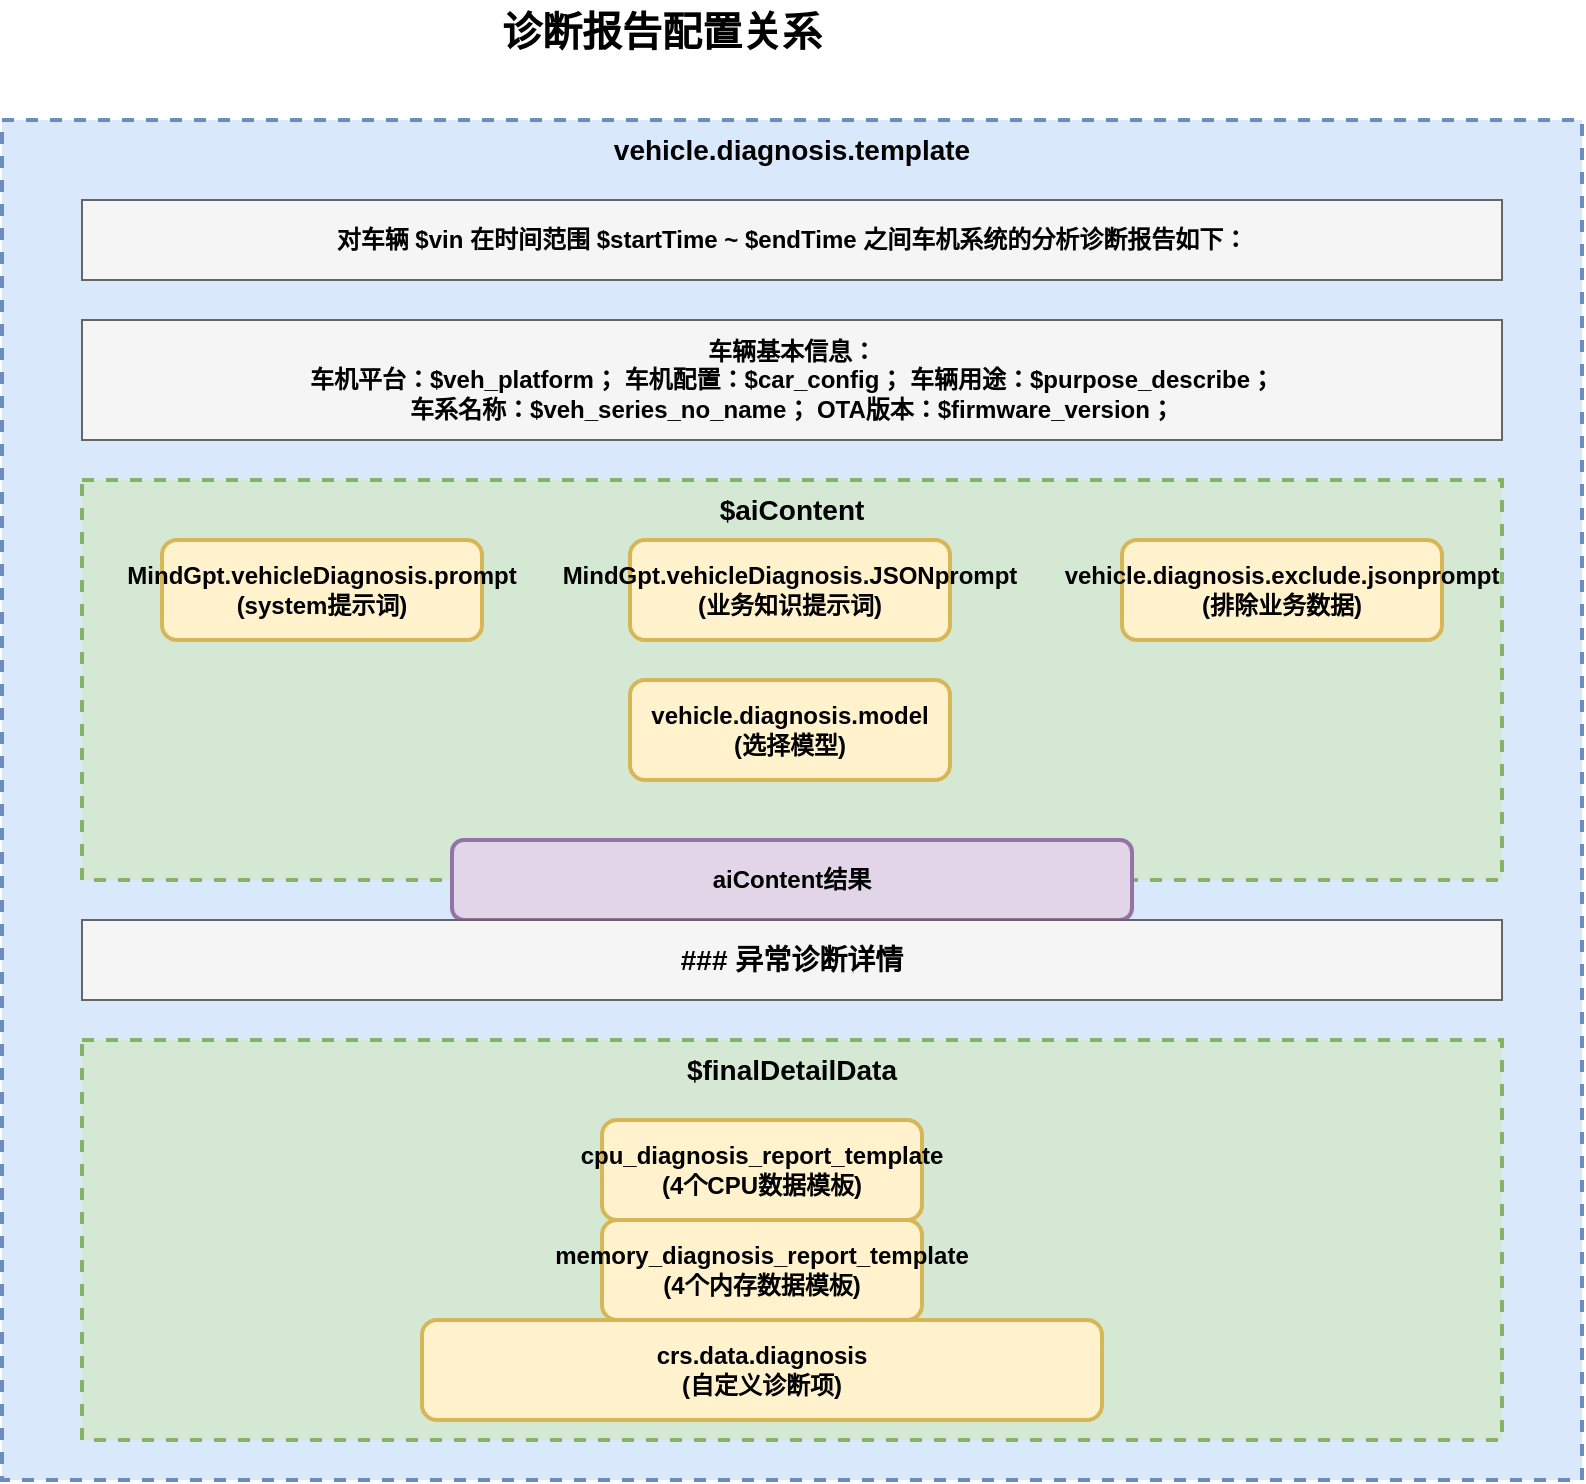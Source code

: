 <mxfile version="26.1.1">
  <diagram name="第 1 页" id="7Y3RMGJmRYGK-CS497bg">
    <mxGraphModel dx="1434" dy="738" grid="1" gridSize="10" guides="1" tooltips="1" connect="1" arrows="1" fold="1" page="1" pageScale="1" pageWidth="827" pageHeight="1169" math="0" shadow="0">
      <root>
        <mxCell id="0" />
        <mxCell id="1" parent="0" />
        <mxCell id="title" value="&lt;b&gt;&lt;font style=&quot;font-size: 20px;&quot;&gt;诊断报告配置关系&lt;/font&gt;&lt;/b&gt;" style="text;html=1;strokeColor=none;fillColor=none;align=center;verticalAlign=middle;whiteSpace=wrap;rounded=0;" vertex="1" parent="1">
          <mxGeometry x="240" y="20" width="380" height="30" as="geometry" />
        </mxCell>
        <mxCell id="report-container" value="&lt;b&gt;vehicle.diagnosis.template&lt;/b&gt;" style="rounded=0;whiteSpace=wrap;html=1;fontSize=14;fillColor=#dae8fc;strokeColor=#6c8ebf;strokeWidth=2;align=center;verticalAlign=top;dashed=1;" vertex="1" parent="1">
          <mxGeometry x="100" y="80" width="790" height="680" as="geometry" />
        </mxCell>
        <mxCell id="report-header" value="&lt;b&gt;对车辆 $vin 在时间范围 $startTime ~ $endTime 之间车机系统的分析诊断报告如下：&lt;/b&gt;" style="rounded=0;whiteSpace=wrap;html=1;fontSize=12;fillColor=#f5f5f5;strokeColor=#666666;strokeWidth=1;" vertex="1" parent="1">
          <mxGeometry x="140" y="120" width="710" height="40" as="geometry" />
        </mxCell>
        <mxCell id="vehicle-info" value="&lt;b&gt;车辆基本信息：&lt;br&gt;车机平台：$veh_platform； 车机配置：$car_config； 车辆用途：$purpose_describe；&lt;br&gt;车系名称：$veh_series_no_name； OTA版本：$firmware_version；&lt;/b&gt;" style="rounded=0;whiteSpace=wrap;html=1;fontSize=12;fillColor=#f5f5f5;strokeColor=#666666;strokeWidth=1;" vertex="1" parent="1">
          <mxGeometry x="140" y="180" width="710" height="60" as="geometry" />
        </mxCell>
        <mxCell id="ai-content-area" value="&lt;b&gt;$aiContent&lt;/b&gt;" style="rounded=0;whiteSpace=wrap;html=1;fontSize=14;fillColor=#d5e8d4;strokeColor=#82b366;strokeWidth=2;align=center;verticalAlign=top;dashed=1;" vertex="1" parent="1">
          <mxGeometry x="140" y="260" width="710" height="200" as="geometry" />
        </mxCell>
        <mxCell id="system-prompt" value="&lt;b&gt;MindGpt.vehicleDiagnosis.prompt&lt;br&gt;(system提示词)&lt;/b&gt;" style="rounded=1;whiteSpace=wrap;html=1;fontSize=12;fillColor=#fff2cc;strokeColor=#d6b656;strokeWidth=2;" vertex="1" parent="1">
          <mxGeometry x="180" y="290" width="160" height="50" as="geometry" />
        </mxCell>
        <mxCell id="json-prompt" value="&lt;b&gt;MindGpt.vehicleDiagnosis.JSONprompt&lt;br&gt;(业务知识提示词)&lt;/b&gt;" style="rounded=1;whiteSpace=wrap;html=1;fontSize=12;fillColor=#fff2cc;strokeColor=#d6b656;strokeWidth=2;" vertex="1" parent="1">
          <mxGeometry x="414" y="290" width="160" height="50" as="geometry" />
        </mxCell>
        <mxCell id="exclude-prompt" value="&lt;b&gt;vehicle.diagnosis.exclude.jsonprompt&lt;br&gt;(排除业务数据)&lt;/b&gt;" style="rounded=1;whiteSpace=wrap;html=1;fontSize=12;fillColor=#fff2cc;strokeColor=#d6b656;strokeWidth=2;" vertex="1" parent="1">
          <mxGeometry x="660" y="290" width="160" height="50" as="geometry" />
        </mxCell>
        <mxCell id="model-selection" value="&lt;b&gt;vehicle.diagnosis.model&lt;br&gt;(选择模型)&lt;/b&gt;" style="rounded=1;whiteSpace=wrap;html=1;fontSize=12;fillColor=#fff2cc;strokeColor=#d6b656;strokeWidth=2;" vertex="1" parent="1">
          <mxGeometry x="414" y="360" width="160" height="50" as="geometry" />
        </mxCell>
        <mxCell id="ai-result" value="&lt;b&gt;aiContent结果&lt;/b&gt;" style="rounded=1;whiteSpace=wrap;html=1;fontSize=12;fillColor=#e1d5e7;strokeColor=#9673a6;strokeWidth=2;" vertex="1" parent="1">
          <mxGeometry x="325" y="440" width="340" height="40" as="geometry" />
        </mxCell>
        <mxCell id="detail-title" value="&lt;b&gt;### 异常诊断详情&lt;/b&gt;" style="rounded=0;whiteSpace=wrap;html=1;fontSize=14;fillColor=#f5f5f5;strokeColor=#666666;strokeWidth=1;" vertex="1" parent="1">
          <mxGeometry x="140" y="480" width="710" height="40" as="geometry" />
        </mxCell>
        <mxCell id="detail-data-area" value="&lt;b&gt;$finalDetailData&lt;/b&gt;" style="rounded=0;whiteSpace=wrap;html=1;fontSize=14;fillColor=#d5e8d4;strokeColor=#82b366;strokeWidth=2;align=center;verticalAlign=top;dashed=1;" vertex="1" parent="1">
          <mxGeometry x="140" y="540" width="710" height="200" as="geometry" />
        </mxCell>
        <mxCell id="cpu-template" value="&lt;b&gt;cpu_diagnosis_report_template&lt;br&gt;(4个CPU数据模板)&lt;/b&gt;" style="rounded=1;whiteSpace=wrap;html=1;fontSize=12;fillColor=#fff2cc;strokeColor=#d6b656;strokeWidth=2;" vertex="1" parent="1">
          <mxGeometry x="400" y="580" width="160" height="50" as="geometry" />
        </mxCell>
        <mxCell id="memory-template" value="&lt;b&gt;memory_diagnosis_report_template&lt;br&gt;(4个内存数据模板)&lt;/b&gt;" style="rounded=1;whiteSpace=wrap;html=1;fontSize=12;fillColor=#fff2cc;strokeColor=#d6b656;strokeWidth=2;" vertex="1" parent="1">
          <mxGeometry x="400" y="630" width="160" height="50" as="geometry" />
        </mxCell>
        <mxCell id="custom-diagnosis" value="&lt;b&gt;crs.data.diagnosis&lt;br&gt;(自定义诊断项)&lt;/b&gt;" style="rounded=1;whiteSpace=wrap;html=1;fontSize=12;fillColor=#fff2cc;strokeColor=#d6b656;strokeWidth=2;" vertex="1" parent="1">
          <mxGeometry x="310" y="680" width="340" height="50" as="geometry" />
        </mxCell>
      </root>
    </mxGraphModel>
  </diagram>
</mxfile>

